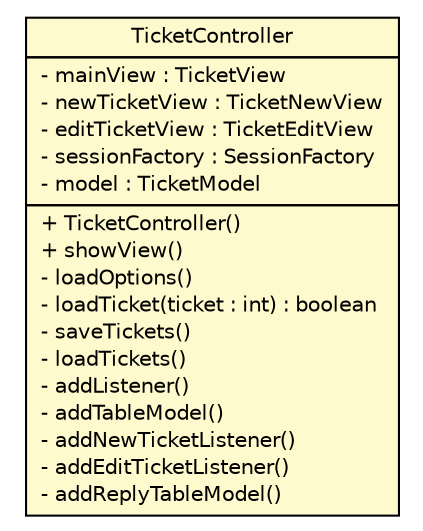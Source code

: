 #!/usr/local/bin/dot
#
# Class diagram 
# Generated by UMLGraph version 5.4 (http://www.umlgraph.org/)
#

digraph G {
	edge [fontname="Helvetica",fontsize=10,labelfontname="Helvetica",labelfontsize=10];
	node [fontname="Helvetica",fontsize=10,shape=plaintext];
	nodesep=0.25;
	ranksep=0.5;
	// de.articmodding.TroubleTicket.TicketController
	c35 [label=<<table title="de.articmodding.TroubleTicket.TicketController" border="0" cellborder="1" cellspacing="0" cellpadding="2" port="p" bgcolor="lemonChiffon" href="./TicketController.html">
		<tr><td><table border="0" cellspacing="0" cellpadding="1">
<tr><td align="center" balign="center"> TicketController </td></tr>
		</table></td></tr>
		<tr><td><table border="0" cellspacing="0" cellpadding="1">
<tr><td align="left" balign="left"> - mainView : TicketView </td></tr>
<tr><td align="left" balign="left"> - newTicketView : TicketNewView </td></tr>
<tr><td align="left" balign="left"> - editTicketView : TicketEditView </td></tr>
<tr><td align="left" balign="left"> - sessionFactory : SessionFactory </td></tr>
<tr><td align="left" balign="left"> - model : TicketModel </td></tr>
		</table></td></tr>
		<tr><td><table border="0" cellspacing="0" cellpadding="1">
<tr><td align="left" balign="left"> + TicketController() </td></tr>
<tr><td align="left" balign="left"> + showView() </td></tr>
<tr><td align="left" balign="left"> - loadOptions() </td></tr>
<tr><td align="left" balign="left"> - loadTicket(ticket : int) : boolean </td></tr>
<tr><td align="left" balign="left"> - saveTickets() </td></tr>
<tr><td align="left" balign="left"> - loadTickets() </td></tr>
<tr><td align="left" balign="left"> - addListener() </td></tr>
<tr><td align="left" balign="left"> - addTableModel() </td></tr>
<tr><td align="left" balign="left"> - addNewTicketListener() </td></tr>
<tr><td align="left" balign="left"> - addEditTicketListener() </td></tr>
<tr><td align="left" balign="left"> - addReplyTableModel() </td></tr>
		</table></td></tr>
		</table>>, URL="./TicketController.html", fontname="Helvetica", fontcolor="black", fontsize=10.0];
}

